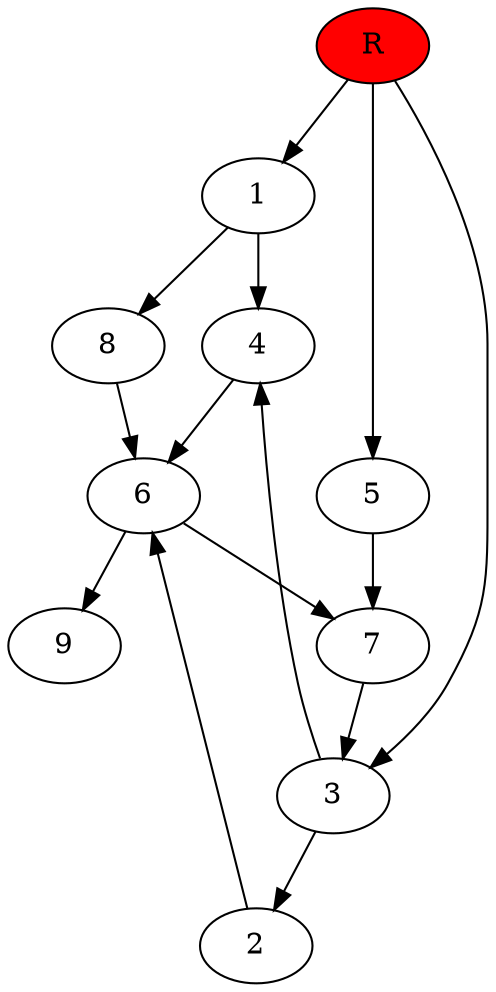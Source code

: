 digraph prb39448 {
	1
	2
	3
	4
	5
	6
	7
	8
	R [fillcolor="#ff0000" style=filled]
	1 -> 4
	1 -> 8
	2 -> 6
	3 -> 2
	3 -> 4
	4 -> 6
	5 -> 7
	6 -> 7
	6 -> 9
	7 -> 3
	8 -> 6
	R -> 1
	R -> 3
	R -> 5
}
